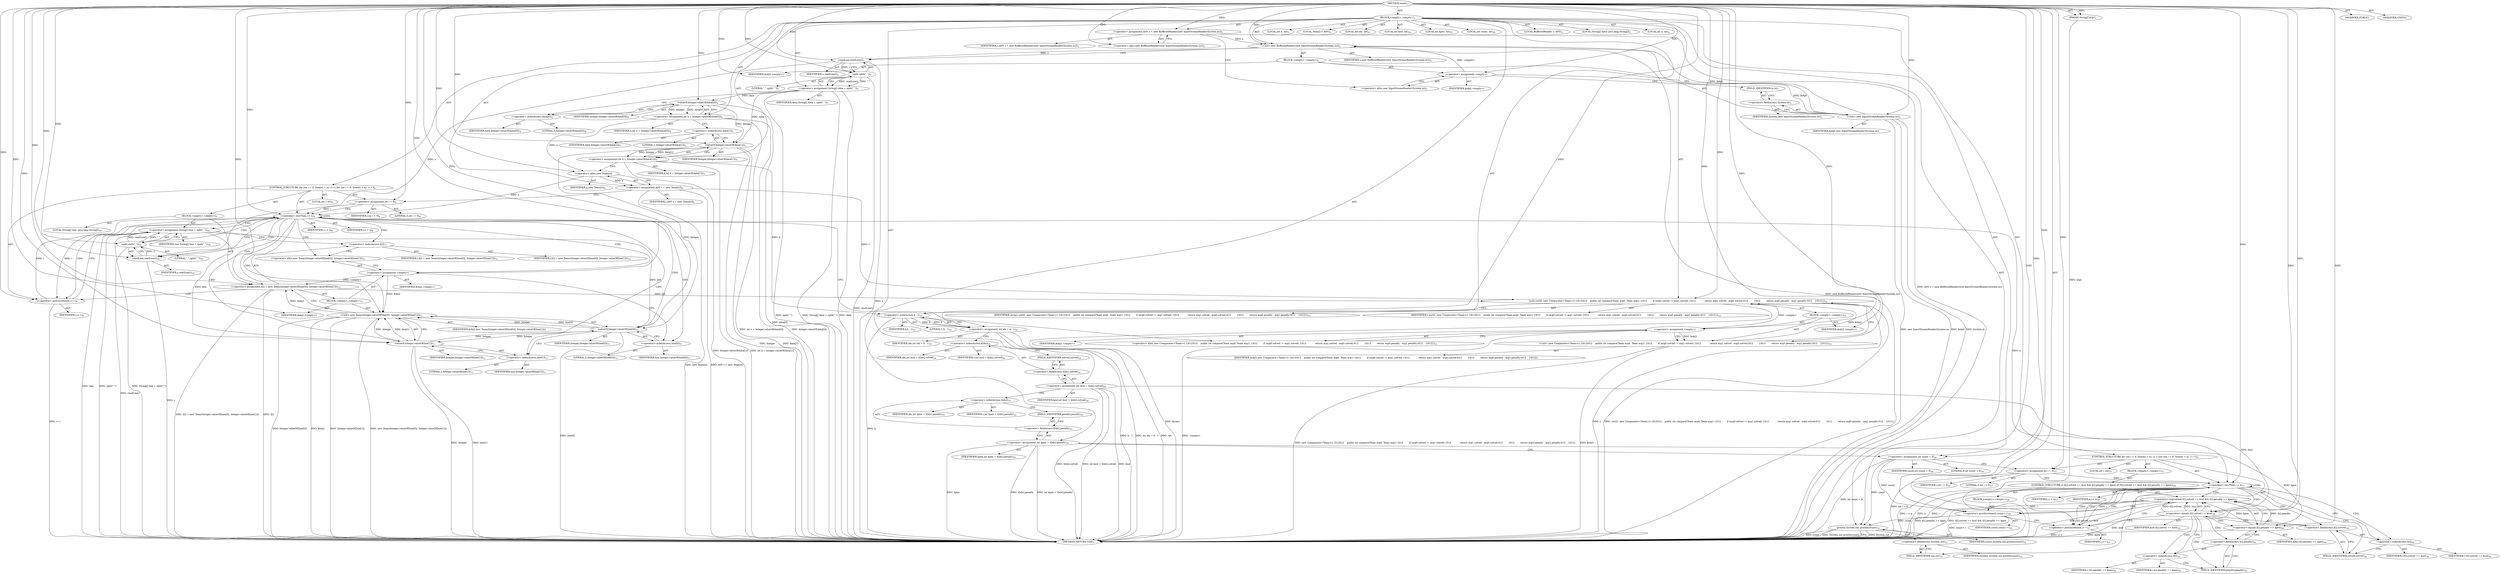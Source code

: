 digraph "main" {  
"19" [label = <(METHOD,main)<SUB>1</SUB>> ]
"20" [label = <(PARAM,String[] args)<SUB>1</SUB>> ]
"21" [label = <(BLOCK,&lt;empty&gt;,&lt;empty&gt;)<SUB>1</SUB>> ]
"4" [label = <(LOCAL,BufferedReader s: ANY)<SUB>2</SUB>> ]
"22" [label = <(&lt;operator&gt;.assignment,ANY s = new BufferedReader(new InputStreamReader(System.in)))<SUB>2</SUB>> ]
"23" [label = <(IDENTIFIER,s,ANY s = new BufferedReader(new InputStreamReader(System.in)))<SUB>2</SUB>> ]
"24" [label = <(&lt;operator&gt;.alloc,new BufferedReader(new InputStreamReader(System.in)))<SUB>2</SUB>> ]
"25" [label = <(&lt;init&gt;,new BufferedReader(new InputStreamReader(System.in)))<SUB>2</SUB>> ]
"3" [label = <(IDENTIFIER,s,new BufferedReader(new InputStreamReader(System.in)))<SUB>2</SUB>> ]
"26" [label = <(BLOCK,&lt;empty&gt;,&lt;empty&gt;)<SUB>2</SUB>> ]
"27" [label = <(&lt;operator&gt;.assignment,&lt;empty&gt;)> ]
"28" [label = <(IDENTIFIER,$obj0,&lt;empty&gt;)> ]
"29" [label = <(&lt;operator&gt;.alloc,new InputStreamReader(System.in))<SUB>2</SUB>> ]
"30" [label = <(&lt;init&gt;,new InputStreamReader(System.in))<SUB>2</SUB>> ]
"31" [label = <(IDENTIFIER,$obj0,new InputStreamReader(System.in))> ]
"32" [label = <(&lt;operator&gt;.fieldAccess,System.in)<SUB>2</SUB>> ]
"33" [label = <(IDENTIFIER,System,new InputStreamReader(System.in))<SUB>2</SUB>> ]
"34" [label = <(FIELD_IDENTIFIER,in,in)<SUB>2</SUB>> ]
"35" [label = <(IDENTIFIER,$obj0,&lt;empty&gt;)> ]
"36" [label = <(LOCAL,String[] data: java.lang.String[])<SUB>3</SUB>> ]
"37" [label = <(&lt;operator&gt;.assignment,String[] data = split(&quot; &quot;))<SUB>3</SUB>> ]
"38" [label = <(IDENTIFIER,data,String[] data = split(&quot; &quot;))<SUB>3</SUB>> ]
"39" [label = <(split,split(&quot; &quot;))<SUB>3</SUB>> ]
"40" [label = <(readLine,readLine())<SUB>3</SUB>> ]
"41" [label = <(IDENTIFIER,s,readLine())<SUB>3</SUB>> ]
"42" [label = <(LITERAL,&quot; &quot;,split(&quot; &quot;))<SUB>3</SUB>> ]
"43" [label = <(LOCAL,int n: int)<SUB>4</SUB>> ]
"44" [label = <(&lt;operator&gt;.assignment,int n = Integer.valueOf(data[0]))<SUB>4</SUB>> ]
"45" [label = <(IDENTIFIER,n,int n = Integer.valueOf(data[0]))<SUB>4</SUB>> ]
"46" [label = <(valueOf,Integer.valueOf(data[0]))<SUB>4</SUB>> ]
"47" [label = <(IDENTIFIER,Integer,Integer.valueOf(data[0]))<SUB>4</SUB>> ]
"48" [label = <(&lt;operator&gt;.indexAccess,data[0])<SUB>4</SUB>> ]
"49" [label = <(IDENTIFIER,data,Integer.valueOf(data[0]))<SUB>4</SUB>> ]
"50" [label = <(LITERAL,0,Integer.valueOf(data[0]))<SUB>4</SUB>> ]
"51" [label = <(LOCAL,int k: int)<SUB>5</SUB>> ]
"52" [label = <(&lt;operator&gt;.assignment,int k = Integer.valueOf(data[1]))<SUB>5</SUB>> ]
"53" [label = <(IDENTIFIER,k,int k = Integer.valueOf(data[1]))<SUB>5</SUB>> ]
"54" [label = <(valueOf,Integer.valueOf(data[1]))<SUB>5</SUB>> ]
"55" [label = <(IDENTIFIER,Integer,Integer.valueOf(data[1]))<SUB>5</SUB>> ]
"56" [label = <(&lt;operator&gt;.indexAccess,data[1])<SUB>5</SUB>> ]
"57" [label = <(IDENTIFIER,data,Integer.valueOf(data[1]))<SUB>5</SUB>> ]
"58" [label = <(LITERAL,1,Integer.valueOf(data[1]))<SUB>5</SUB>> ]
"59" [label = <(LOCAL,Team[] t: ANY)<SUB>8</SUB>> ]
"60" [label = <(&lt;operator&gt;.assignment,ANY t = new Team[n])<SUB>8</SUB>> ]
"61" [label = <(IDENTIFIER,t,ANY t = new Team[n])<SUB>8</SUB>> ]
"62" [label = <(&lt;operator&gt;.alloc,new Team[n])> ]
"63" [label = <(IDENTIFIER,n,new Team[n])<SUB>8</SUB>> ]
"64" [label = <(CONTROL_STRUCTURE,for (int i = 0; Some(i &lt; n); i++),for (int i = 0; Some(i &lt; n); i++))<SUB>9</SUB>> ]
"65" [label = <(LOCAL,int i: int)<SUB>9</SUB>> ]
"66" [label = <(&lt;operator&gt;.assignment,int i = 0)<SUB>9</SUB>> ]
"67" [label = <(IDENTIFIER,i,int i = 0)<SUB>9</SUB>> ]
"68" [label = <(LITERAL,0,int i = 0)<SUB>9</SUB>> ]
"69" [label = <(&lt;operator&gt;.lessThan,i &lt; n)<SUB>9</SUB>> ]
"70" [label = <(IDENTIFIER,i,i &lt; n)<SUB>9</SUB>> ]
"71" [label = <(IDENTIFIER,n,i &lt; n)<SUB>9</SUB>> ]
"72" [label = <(&lt;operator&gt;.postIncrement,i++)<SUB>9</SUB>> ]
"73" [label = <(IDENTIFIER,i,i++)<SUB>9</SUB>> ]
"74" [label = <(BLOCK,&lt;empty&gt;,&lt;empty&gt;)<SUB>9</SUB>> ]
"75" [label = <(LOCAL,String[] line: java.lang.String[])<SUB>10</SUB>> ]
"76" [label = <(&lt;operator&gt;.assignment,String[] line = split(&quot; &quot;))<SUB>10</SUB>> ]
"77" [label = <(IDENTIFIER,line,String[] line = split(&quot; &quot;))<SUB>10</SUB>> ]
"78" [label = <(split,split(&quot; &quot;))<SUB>10</SUB>> ]
"79" [label = <(readLine,readLine())<SUB>10</SUB>> ]
"80" [label = <(IDENTIFIER,s,readLine())<SUB>10</SUB>> ]
"81" [label = <(LITERAL,&quot; &quot;,split(&quot; &quot;))<SUB>10</SUB>> ]
"82" [label = <(&lt;operator&gt;.assignment,t[i] = new Team(Integer.valueOf(line[0]), Integer.valueOf(line[1])))<SUB>11</SUB>> ]
"83" [label = <(&lt;operator&gt;.indexAccess,t[i])<SUB>11</SUB>> ]
"84" [label = <(IDENTIFIER,t,t[i] = new Team(Integer.valueOf(line[0]), Integer.valueOf(line[1])))<SUB>11</SUB>> ]
"85" [label = <(IDENTIFIER,i,t[i] = new Team(Integer.valueOf(line[0]), Integer.valueOf(line[1])))<SUB>11</SUB>> ]
"86" [label = <(BLOCK,&lt;empty&gt;,&lt;empty&gt;)<SUB>11</SUB>> ]
"87" [label = <(&lt;operator&gt;.assignment,&lt;empty&gt;)> ]
"88" [label = <(IDENTIFIER,$obj2,&lt;empty&gt;)> ]
"89" [label = <(&lt;operator&gt;.alloc,new Team(Integer.valueOf(line[0]), Integer.valueOf(line[1])))<SUB>11</SUB>> ]
"90" [label = <(&lt;init&gt;,new Team(Integer.valueOf(line[0]), Integer.valueOf(line[1])))<SUB>11</SUB>> ]
"91" [label = <(IDENTIFIER,$obj2,new Team(Integer.valueOf(line[0]), Integer.valueOf(line[1])))> ]
"92" [label = <(valueOf,Integer.valueOf(line[0]))<SUB>11</SUB>> ]
"93" [label = <(IDENTIFIER,Integer,Integer.valueOf(line[0]))<SUB>11</SUB>> ]
"94" [label = <(&lt;operator&gt;.indexAccess,line[0])<SUB>11</SUB>> ]
"95" [label = <(IDENTIFIER,line,Integer.valueOf(line[0]))<SUB>11</SUB>> ]
"96" [label = <(LITERAL,0,Integer.valueOf(line[0]))<SUB>11</SUB>> ]
"97" [label = <(valueOf,Integer.valueOf(line[1]))<SUB>11</SUB>> ]
"98" [label = <(IDENTIFIER,Integer,Integer.valueOf(line[1]))<SUB>11</SUB>> ]
"99" [label = <(&lt;operator&gt;.indexAccess,line[1])<SUB>11</SUB>> ]
"100" [label = <(IDENTIFIER,line,Integer.valueOf(line[1]))<SUB>11</SUB>> ]
"101" [label = <(LITERAL,1,Integer.valueOf(line[1]))<SUB>11</SUB>> ]
"102" [label = <(IDENTIFIER,$obj2,&lt;empty&gt;)> ]
"103" [label = <(sort,sort(t, new Comparator&lt;Team&gt;() {\012\012    public int compare(Team arg0, Team arg1) {\012        if (arg0.solved != arg1.solved) {\012            return arg1.solved - arg0.solved;\012        }\012        return arg0.penalty - arg1.penalty;\012    }\012}))<SUB>13</SUB>> ]
"104" [label = <(IDENTIFIER,Arrays,sort(t, new Comparator&lt;Team&gt;() {\012\012    public int compare(Team arg0, Team arg1) {\012        if (arg0.solved != arg1.solved) {\012            return arg1.solved - arg0.solved;\012        }\012        return arg0.penalty - arg1.penalty;\012    }\012}))<SUB>13</SUB>> ]
"105" [label = <(IDENTIFIER,t,sort(t, new Comparator&lt;Team&gt;() {\012\012    public int compare(Team arg0, Team arg1) {\012        if (arg0.solved != arg1.solved) {\012            return arg1.solved - arg0.solved;\012        }\012        return arg0.penalty - arg1.penalty;\012    }\012}))<SUB>13</SUB>> ]
"106" [label = <(BLOCK,&lt;empty&gt;,&lt;empty&gt;)<SUB>13</SUB>> ]
"107" [label = <(&lt;operator&gt;.assignment,&lt;empty&gt;)> ]
"108" [label = <(IDENTIFIER,$obj3,&lt;empty&gt;)> ]
"109" [label = <(&lt;operator&gt;.alloc,new Comparator&lt;Team&gt;() {\012\012    public int compare(Team arg0, Team arg1) {\012        if (arg0.solved != arg1.solved) {\012            return arg1.solved - arg0.solved;\012        }\012        return arg0.penalty - arg1.penalty;\012    }\012})<SUB>13</SUB>> ]
"110" [label = <(&lt;init&gt;,new Comparator&lt;Team&gt;() {\012\012    public int compare(Team arg0, Team arg1) {\012        if (arg0.solved != arg1.solved) {\012            return arg1.solved - arg0.solved;\012        }\012        return arg0.penalty - arg1.penalty;\012    }\012})<SUB>13</SUB>> ]
"111" [label = <(IDENTIFIER,$obj3,new Comparator&lt;Team&gt;() {\012\012    public int compare(Team arg0, Team arg1) {\012        if (arg0.solved != arg1.solved) {\012            return arg1.solved - arg0.solved;\012        }\012        return arg0.penalty - arg1.penalty;\012    }\012})> ]
"112" [label = <(IDENTIFIER,$obj3,&lt;empty&gt;)> ]
"113" [label = <(LOCAL,int idx: int)<SUB>23</SUB>> ]
"114" [label = <(&lt;operator&gt;.assignment,int idx = k - 1)<SUB>23</SUB>> ]
"115" [label = <(IDENTIFIER,idx,int idx = k - 1)<SUB>23</SUB>> ]
"116" [label = <(&lt;operator&gt;.subtraction,k - 1)<SUB>23</SUB>> ]
"117" [label = <(IDENTIFIER,k,k - 1)<SUB>23</SUB>> ]
"118" [label = <(LITERAL,1,k - 1)<SUB>23</SUB>> ]
"119" [label = <(LOCAL,int ksol: int)<SUB>24</SUB>> ]
"120" [label = <(&lt;operator&gt;.assignment,int ksol = t[idx].solved)<SUB>24</SUB>> ]
"121" [label = <(IDENTIFIER,ksol,int ksol = t[idx].solved)<SUB>24</SUB>> ]
"122" [label = <(&lt;operator&gt;.fieldAccess,t[idx].solved)<SUB>24</SUB>> ]
"123" [label = <(&lt;operator&gt;.indexAccess,t[idx])<SUB>24</SUB>> ]
"124" [label = <(IDENTIFIER,t,int ksol = t[idx].solved)<SUB>24</SUB>> ]
"125" [label = <(IDENTIFIER,idx,int ksol = t[idx].solved)<SUB>24</SUB>> ]
"126" [label = <(FIELD_IDENTIFIER,solved,solved)<SUB>24</SUB>> ]
"127" [label = <(LOCAL,int kpen: int)<SUB>25</SUB>> ]
"128" [label = <(&lt;operator&gt;.assignment,int kpen = t[idx].penalty)<SUB>25</SUB>> ]
"129" [label = <(IDENTIFIER,kpen,int kpen = t[idx].penalty)<SUB>25</SUB>> ]
"130" [label = <(&lt;operator&gt;.fieldAccess,t[idx].penalty)<SUB>25</SUB>> ]
"131" [label = <(&lt;operator&gt;.indexAccess,t[idx])<SUB>25</SUB>> ]
"132" [label = <(IDENTIFIER,t,int kpen = t[idx].penalty)<SUB>25</SUB>> ]
"133" [label = <(IDENTIFIER,idx,int kpen = t[idx].penalty)<SUB>25</SUB>> ]
"134" [label = <(FIELD_IDENTIFIER,penalty,penalty)<SUB>25</SUB>> ]
"135" [label = <(LOCAL,int count: int)<SUB>26</SUB>> ]
"136" [label = <(&lt;operator&gt;.assignment,int count = 0)<SUB>26</SUB>> ]
"137" [label = <(IDENTIFIER,count,int count = 0)<SUB>26</SUB>> ]
"138" [label = <(LITERAL,0,int count = 0)<SUB>26</SUB>> ]
"139" [label = <(CONTROL_STRUCTURE,for (int i = 0; Some(i &lt; n); i++),for (int i = 0; Some(i &lt; n); i++))<SUB>27</SUB>> ]
"140" [label = <(LOCAL,int i: int)<SUB>27</SUB>> ]
"141" [label = <(&lt;operator&gt;.assignment,int i = 0)<SUB>27</SUB>> ]
"142" [label = <(IDENTIFIER,i,int i = 0)<SUB>27</SUB>> ]
"143" [label = <(LITERAL,0,int i = 0)<SUB>27</SUB>> ]
"144" [label = <(&lt;operator&gt;.lessThan,i &lt; n)<SUB>27</SUB>> ]
"145" [label = <(IDENTIFIER,i,i &lt; n)<SUB>27</SUB>> ]
"146" [label = <(IDENTIFIER,n,i &lt; n)<SUB>27</SUB>> ]
"147" [label = <(&lt;operator&gt;.postIncrement,i++)<SUB>27</SUB>> ]
"148" [label = <(IDENTIFIER,i,i++)<SUB>27</SUB>> ]
"149" [label = <(BLOCK,&lt;empty&gt;,&lt;empty&gt;)<SUB>27</SUB>> ]
"150" [label = <(CONTROL_STRUCTURE,if (t[i].solved == ksol &amp;&amp; t[i].penalty == kpen),if (t[i].solved == ksol &amp;&amp; t[i].penalty == kpen))<SUB>28</SUB>> ]
"151" [label = <(&lt;operator&gt;.logicalAnd,t[i].solved == ksol &amp;&amp; t[i].penalty == kpen)<SUB>28</SUB>> ]
"152" [label = <(&lt;operator&gt;.equals,t[i].solved == ksol)<SUB>28</SUB>> ]
"153" [label = <(&lt;operator&gt;.fieldAccess,t[i].solved)<SUB>28</SUB>> ]
"154" [label = <(&lt;operator&gt;.indexAccess,t[i])<SUB>28</SUB>> ]
"155" [label = <(IDENTIFIER,t,t[i].solved == ksol)<SUB>28</SUB>> ]
"156" [label = <(IDENTIFIER,i,t[i].solved == ksol)<SUB>28</SUB>> ]
"157" [label = <(FIELD_IDENTIFIER,solved,solved)<SUB>28</SUB>> ]
"158" [label = <(IDENTIFIER,ksol,t[i].solved == ksol)<SUB>28</SUB>> ]
"159" [label = <(&lt;operator&gt;.equals,t[i].penalty == kpen)<SUB>28</SUB>> ]
"160" [label = <(&lt;operator&gt;.fieldAccess,t[i].penalty)<SUB>28</SUB>> ]
"161" [label = <(&lt;operator&gt;.indexAccess,t[i])<SUB>28</SUB>> ]
"162" [label = <(IDENTIFIER,t,t[i].penalty == kpen)<SUB>28</SUB>> ]
"163" [label = <(IDENTIFIER,i,t[i].penalty == kpen)<SUB>28</SUB>> ]
"164" [label = <(FIELD_IDENTIFIER,penalty,penalty)<SUB>28</SUB>> ]
"165" [label = <(IDENTIFIER,kpen,t[i].penalty == kpen)<SUB>28</SUB>> ]
"166" [label = <(BLOCK,&lt;empty&gt;,&lt;empty&gt;)<SUB>28</SUB>> ]
"167" [label = <(&lt;operator&gt;.postIncrement,count++)<SUB>29</SUB>> ]
"168" [label = <(IDENTIFIER,count,count++)<SUB>29</SUB>> ]
"169" [label = <(println,System.out.println(count))<SUB>32</SUB>> ]
"170" [label = <(&lt;operator&gt;.fieldAccess,System.out)<SUB>32</SUB>> ]
"171" [label = <(IDENTIFIER,System,System.out.println(count))<SUB>32</SUB>> ]
"172" [label = <(FIELD_IDENTIFIER,out,out)<SUB>32</SUB>> ]
"173" [label = <(IDENTIFIER,count,System.out.println(count))<SUB>32</SUB>> ]
"174" [label = <(MODIFIER,PUBLIC)> ]
"175" [label = <(MODIFIER,STATIC)> ]
"176" [label = <(METHOD_RETURN,void)<SUB>1</SUB>> ]
  "19" -> "20"  [ label = "AST: "] 
  "19" -> "21"  [ label = "AST: "] 
  "19" -> "174"  [ label = "AST: "] 
  "19" -> "175"  [ label = "AST: "] 
  "19" -> "176"  [ label = "AST: "] 
  "21" -> "4"  [ label = "AST: "] 
  "21" -> "22"  [ label = "AST: "] 
  "21" -> "25"  [ label = "AST: "] 
  "21" -> "36"  [ label = "AST: "] 
  "21" -> "37"  [ label = "AST: "] 
  "21" -> "43"  [ label = "AST: "] 
  "21" -> "44"  [ label = "AST: "] 
  "21" -> "51"  [ label = "AST: "] 
  "21" -> "52"  [ label = "AST: "] 
  "21" -> "59"  [ label = "AST: "] 
  "21" -> "60"  [ label = "AST: "] 
  "21" -> "64"  [ label = "AST: "] 
  "21" -> "103"  [ label = "AST: "] 
  "21" -> "113"  [ label = "AST: "] 
  "21" -> "114"  [ label = "AST: "] 
  "21" -> "119"  [ label = "AST: "] 
  "21" -> "120"  [ label = "AST: "] 
  "21" -> "127"  [ label = "AST: "] 
  "21" -> "128"  [ label = "AST: "] 
  "21" -> "135"  [ label = "AST: "] 
  "21" -> "136"  [ label = "AST: "] 
  "21" -> "139"  [ label = "AST: "] 
  "21" -> "169"  [ label = "AST: "] 
  "22" -> "23"  [ label = "AST: "] 
  "22" -> "24"  [ label = "AST: "] 
  "25" -> "3"  [ label = "AST: "] 
  "25" -> "26"  [ label = "AST: "] 
  "26" -> "27"  [ label = "AST: "] 
  "26" -> "30"  [ label = "AST: "] 
  "26" -> "35"  [ label = "AST: "] 
  "27" -> "28"  [ label = "AST: "] 
  "27" -> "29"  [ label = "AST: "] 
  "30" -> "31"  [ label = "AST: "] 
  "30" -> "32"  [ label = "AST: "] 
  "32" -> "33"  [ label = "AST: "] 
  "32" -> "34"  [ label = "AST: "] 
  "37" -> "38"  [ label = "AST: "] 
  "37" -> "39"  [ label = "AST: "] 
  "39" -> "40"  [ label = "AST: "] 
  "39" -> "42"  [ label = "AST: "] 
  "40" -> "41"  [ label = "AST: "] 
  "44" -> "45"  [ label = "AST: "] 
  "44" -> "46"  [ label = "AST: "] 
  "46" -> "47"  [ label = "AST: "] 
  "46" -> "48"  [ label = "AST: "] 
  "48" -> "49"  [ label = "AST: "] 
  "48" -> "50"  [ label = "AST: "] 
  "52" -> "53"  [ label = "AST: "] 
  "52" -> "54"  [ label = "AST: "] 
  "54" -> "55"  [ label = "AST: "] 
  "54" -> "56"  [ label = "AST: "] 
  "56" -> "57"  [ label = "AST: "] 
  "56" -> "58"  [ label = "AST: "] 
  "60" -> "61"  [ label = "AST: "] 
  "60" -> "62"  [ label = "AST: "] 
  "62" -> "63"  [ label = "AST: "] 
  "64" -> "65"  [ label = "AST: "] 
  "64" -> "66"  [ label = "AST: "] 
  "64" -> "69"  [ label = "AST: "] 
  "64" -> "72"  [ label = "AST: "] 
  "64" -> "74"  [ label = "AST: "] 
  "66" -> "67"  [ label = "AST: "] 
  "66" -> "68"  [ label = "AST: "] 
  "69" -> "70"  [ label = "AST: "] 
  "69" -> "71"  [ label = "AST: "] 
  "72" -> "73"  [ label = "AST: "] 
  "74" -> "75"  [ label = "AST: "] 
  "74" -> "76"  [ label = "AST: "] 
  "74" -> "82"  [ label = "AST: "] 
  "76" -> "77"  [ label = "AST: "] 
  "76" -> "78"  [ label = "AST: "] 
  "78" -> "79"  [ label = "AST: "] 
  "78" -> "81"  [ label = "AST: "] 
  "79" -> "80"  [ label = "AST: "] 
  "82" -> "83"  [ label = "AST: "] 
  "82" -> "86"  [ label = "AST: "] 
  "83" -> "84"  [ label = "AST: "] 
  "83" -> "85"  [ label = "AST: "] 
  "86" -> "87"  [ label = "AST: "] 
  "86" -> "90"  [ label = "AST: "] 
  "86" -> "102"  [ label = "AST: "] 
  "87" -> "88"  [ label = "AST: "] 
  "87" -> "89"  [ label = "AST: "] 
  "90" -> "91"  [ label = "AST: "] 
  "90" -> "92"  [ label = "AST: "] 
  "90" -> "97"  [ label = "AST: "] 
  "92" -> "93"  [ label = "AST: "] 
  "92" -> "94"  [ label = "AST: "] 
  "94" -> "95"  [ label = "AST: "] 
  "94" -> "96"  [ label = "AST: "] 
  "97" -> "98"  [ label = "AST: "] 
  "97" -> "99"  [ label = "AST: "] 
  "99" -> "100"  [ label = "AST: "] 
  "99" -> "101"  [ label = "AST: "] 
  "103" -> "104"  [ label = "AST: "] 
  "103" -> "105"  [ label = "AST: "] 
  "103" -> "106"  [ label = "AST: "] 
  "106" -> "107"  [ label = "AST: "] 
  "106" -> "110"  [ label = "AST: "] 
  "106" -> "112"  [ label = "AST: "] 
  "107" -> "108"  [ label = "AST: "] 
  "107" -> "109"  [ label = "AST: "] 
  "110" -> "111"  [ label = "AST: "] 
  "114" -> "115"  [ label = "AST: "] 
  "114" -> "116"  [ label = "AST: "] 
  "116" -> "117"  [ label = "AST: "] 
  "116" -> "118"  [ label = "AST: "] 
  "120" -> "121"  [ label = "AST: "] 
  "120" -> "122"  [ label = "AST: "] 
  "122" -> "123"  [ label = "AST: "] 
  "122" -> "126"  [ label = "AST: "] 
  "123" -> "124"  [ label = "AST: "] 
  "123" -> "125"  [ label = "AST: "] 
  "128" -> "129"  [ label = "AST: "] 
  "128" -> "130"  [ label = "AST: "] 
  "130" -> "131"  [ label = "AST: "] 
  "130" -> "134"  [ label = "AST: "] 
  "131" -> "132"  [ label = "AST: "] 
  "131" -> "133"  [ label = "AST: "] 
  "136" -> "137"  [ label = "AST: "] 
  "136" -> "138"  [ label = "AST: "] 
  "139" -> "140"  [ label = "AST: "] 
  "139" -> "141"  [ label = "AST: "] 
  "139" -> "144"  [ label = "AST: "] 
  "139" -> "147"  [ label = "AST: "] 
  "139" -> "149"  [ label = "AST: "] 
  "141" -> "142"  [ label = "AST: "] 
  "141" -> "143"  [ label = "AST: "] 
  "144" -> "145"  [ label = "AST: "] 
  "144" -> "146"  [ label = "AST: "] 
  "147" -> "148"  [ label = "AST: "] 
  "149" -> "150"  [ label = "AST: "] 
  "150" -> "151"  [ label = "AST: "] 
  "150" -> "166"  [ label = "AST: "] 
  "151" -> "152"  [ label = "AST: "] 
  "151" -> "159"  [ label = "AST: "] 
  "152" -> "153"  [ label = "AST: "] 
  "152" -> "158"  [ label = "AST: "] 
  "153" -> "154"  [ label = "AST: "] 
  "153" -> "157"  [ label = "AST: "] 
  "154" -> "155"  [ label = "AST: "] 
  "154" -> "156"  [ label = "AST: "] 
  "159" -> "160"  [ label = "AST: "] 
  "159" -> "165"  [ label = "AST: "] 
  "160" -> "161"  [ label = "AST: "] 
  "160" -> "164"  [ label = "AST: "] 
  "161" -> "162"  [ label = "AST: "] 
  "161" -> "163"  [ label = "AST: "] 
  "166" -> "167"  [ label = "AST: "] 
  "167" -> "168"  [ label = "AST: "] 
  "169" -> "170"  [ label = "AST: "] 
  "169" -> "173"  [ label = "AST: "] 
  "170" -> "171"  [ label = "AST: "] 
  "170" -> "172"  [ label = "AST: "] 
  "22" -> "29"  [ label = "CFG: "] 
  "25" -> "40"  [ label = "CFG: "] 
  "37" -> "48"  [ label = "CFG: "] 
  "44" -> "56"  [ label = "CFG: "] 
  "52" -> "62"  [ label = "CFG: "] 
  "60" -> "66"  [ label = "CFG: "] 
  "103" -> "116"  [ label = "CFG: "] 
  "114" -> "123"  [ label = "CFG: "] 
  "120" -> "131"  [ label = "CFG: "] 
  "128" -> "136"  [ label = "CFG: "] 
  "136" -> "141"  [ label = "CFG: "] 
  "169" -> "176"  [ label = "CFG: "] 
  "24" -> "22"  [ label = "CFG: "] 
  "39" -> "37"  [ label = "CFG: "] 
  "46" -> "44"  [ label = "CFG: "] 
  "54" -> "52"  [ label = "CFG: "] 
  "62" -> "60"  [ label = "CFG: "] 
  "66" -> "69"  [ label = "CFG: "] 
  "69" -> "79"  [ label = "CFG: "] 
  "69" -> "109"  [ label = "CFG: "] 
  "72" -> "69"  [ label = "CFG: "] 
  "116" -> "114"  [ label = "CFG: "] 
  "122" -> "120"  [ label = "CFG: "] 
  "130" -> "128"  [ label = "CFG: "] 
  "141" -> "144"  [ label = "CFG: "] 
  "144" -> "154"  [ label = "CFG: "] 
  "144" -> "172"  [ label = "CFG: "] 
  "147" -> "144"  [ label = "CFG: "] 
  "170" -> "169"  [ label = "CFG: "] 
  "27" -> "34"  [ label = "CFG: "] 
  "30" -> "25"  [ label = "CFG: "] 
  "40" -> "39"  [ label = "CFG: "] 
  "48" -> "46"  [ label = "CFG: "] 
  "56" -> "54"  [ label = "CFG: "] 
  "76" -> "83"  [ label = "CFG: "] 
  "82" -> "72"  [ label = "CFG: "] 
  "107" -> "110"  [ label = "CFG: "] 
  "110" -> "103"  [ label = "CFG: "] 
  "123" -> "126"  [ label = "CFG: "] 
  "126" -> "122"  [ label = "CFG: "] 
  "131" -> "134"  [ label = "CFG: "] 
  "134" -> "130"  [ label = "CFG: "] 
  "172" -> "170"  [ label = "CFG: "] 
  "29" -> "27"  [ label = "CFG: "] 
  "32" -> "30"  [ label = "CFG: "] 
  "78" -> "76"  [ label = "CFG: "] 
  "83" -> "89"  [ label = "CFG: "] 
  "109" -> "107"  [ label = "CFG: "] 
  "151" -> "167"  [ label = "CFG: "] 
  "151" -> "147"  [ label = "CFG: "] 
  "34" -> "32"  [ label = "CFG: "] 
  "79" -> "78"  [ label = "CFG: "] 
  "87" -> "94"  [ label = "CFG: "] 
  "90" -> "82"  [ label = "CFG: "] 
  "152" -> "151"  [ label = "CFG: "] 
  "152" -> "161"  [ label = "CFG: "] 
  "159" -> "151"  [ label = "CFG: "] 
  "167" -> "147"  [ label = "CFG: "] 
  "89" -> "87"  [ label = "CFG: "] 
  "92" -> "99"  [ label = "CFG: "] 
  "97" -> "90"  [ label = "CFG: "] 
  "153" -> "152"  [ label = "CFG: "] 
  "160" -> "159"  [ label = "CFG: "] 
  "94" -> "92"  [ label = "CFG: "] 
  "99" -> "97"  [ label = "CFG: "] 
  "154" -> "157"  [ label = "CFG: "] 
  "157" -> "153"  [ label = "CFG: "] 
  "161" -> "164"  [ label = "CFG: "] 
  "164" -> "160"  [ label = "CFG: "] 
  "19" -> "24"  [ label = "CFG: "] 
  "20" -> "176"  [ label = "DDG: args"] 
  "22" -> "176"  [ label = "DDG: ANY s = new BufferedReader(new InputStreamReader(System.in))"] 
  "30" -> "176"  [ label = "DDG: $obj0"] 
  "30" -> "176"  [ label = "DDG: System.in"] 
  "30" -> "176"  [ label = "DDG: new InputStreamReader(System.in)"] 
  "25" -> "176"  [ label = "DDG: new BufferedReader(new InputStreamReader(System.in))"] 
  "37" -> "176"  [ label = "DDG: data"] 
  "40" -> "176"  [ label = "DDG: s"] 
  "39" -> "176"  [ label = "DDG: readLine()"] 
  "37" -> "176"  [ label = "DDG: split(&quot; &quot;)"] 
  "37" -> "176"  [ label = "DDG: String[] data = split(&quot; &quot;)"] 
  "46" -> "176"  [ label = "DDG: data[0]"] 
  "44" -> "176"  [ label = "DDG: Integer.valueOf(data[0])"] 
  "44" -> "176"  [ label = "DDG: int n = Integer.valueOf(data[0])"] 
  "54" -> "176"  [ label = "DDG: Integer"] 
  "54" -> "176"  [ label = "DDG: data[1]"] 
  "52" -> "176"  [ label = "DDG: Integer.valueOf(data[1])"] 
  "52" -> "176"  [ label = "DDG: int k = Integer.valueOf(data[1])"] 
  "60" -> "176"  [ label = "DDG: new Team[n]"] 
  "60" -> "176"  [ label = "DDG: ANY t = new Team[n]"] 
  "103" -> "176"  [ label = "DDG: t"] 
  "107" -> "176"  [ label = "DDG: &lt;empty&gt;"] 
  "110" -> "176"  [ label = "DDG: $obj3"] 
  "110" -> "176"  [ label = "DDG: new Comparator&lt;Team&gt;() {\012\012    public int compare(Team arg0, Team arg1) {\012        if (arg0.solved != arg1.solved) {\012            return arg1.solved - arg0.solved;\012        }\012        return arg0.penalty - arg1.penalty;\012    }\012}"] 
  "103" -> "176"  [ label = "DDG: sort(t, new Comparator&lt;Team&gt;() {\012\012    public int compare(Team arg0, Team arg1) {\012        if (arg0.solved != arg1.solved) {\012            return arg1.solved - arg0.solved;\012        }\012        return arg0.penalty - arg1.penalty;\012    }\012})"] 
  "114" -> "176"  [ label = "DDG: idx"] 
  "116" -> "176"  [ label = "DDG: k"] 
  "114" -> "176"  [ label = "DDG: k - 1"] 
  "114" -> "176"  [ label = "DDG: int idx = k - 1"] 
  "120" -> "176"  [ label = "DDG: ksol"] 
  "120" -> "176"  [ label = "DDG: t[idx].solved"] 
  "120" -> "176"  [ label = "DDG: int ksol = t[idx].solved"] 
  "128" -> "176"  [ label = "DDG: kpen"] 
  "128" -> "176"  [ label = "DDG: t[idx].penalty"] 
  "128" -> "176"  [ label = "DDG: int kpen = t[idx].penalty"] 
  "136" -> "176"  [ label = "DDG: int count = 0"] 
  "141" -> "176"  [ label = "DDG: int i = 0"] 
  "144" -> "176"  [ label = "DDG: i"] 
  "144" -> "176"  [ label = "DDG: n"] 
  "144" -> "176"  [ label = "DDG: i &lt; n"] 
  "169" -> "176"  [ label = "DDG: System.out"] 
  "169" -> "176"  [ label = "DDG: count"] 
  "169" -> "176"  [ label = "DDG: System.out.println(count)"] 
  "152" -> "176"  [ label = "DDG: ksol"] 
  "151" -> "176"  [ label = "DDG: t[i].solved == ksol"] 
  "159" -> "176"  [ label = "DDG: kpen"] 
  "151" -> "176"  [ label = "DDG: t[i].penalty == kpen"] 
  "151" -> "176"  [ label = "DDG: t[i].solved == ksol &amp;&amp; t[i].penalty == kpen"] 
  "167" -> "176"  [ label = "DDG: count++"] 
  "147" -> "176"  [ label = "DDG: i++"] 
  "76" -> "176"  [ label = "DDG: line"] 
  "79" -> "176"  [ label = "DDG: s"] 
  "78" -> "176"  [ label = "DDG: readLine()"] 
  "76" -> "176"  [ label = "DDG: split(&quot; &quot;)"] 
  "76" -> "176"  [ label = "DDG: String[] line = split(&quot; &quot;)"] 
  "82" -> "176"  [ label = "DDG: t[i]"] 
  "90" -> "176"  [ label = "DDG: $obj2"] 
  "92" -> "176"  [ label = "DDG: line[0]"] 
  "90" -> "176"  [ label = "DDG: Integer.valueOf(line[0])"] 
  "97" -> "176"  [ label = "DDG: Integer"] 
  "97" -> "176"  [ label = "DDG: line[1]"] 
  "90" -> "176"  [ label = "DDG: Integer.valueOf(line[1])"] 
  "90" -> "176"  [ label = "DDG: new Team(Integer.valueOf(line[0]), Integer.valueOf(line[1]))"] 
  "82" -> "176"  [ label = "DDG: t[i] = new Team(Integer.valueOf(line[0]), Integer.valueOf(line[1]))"] 
  "72" -> "176"  [ label = "DDG: i++"] 
  "103" -> "176"  [ label = "DDG: Arrays"] 
  "19" -> "20"  [ label = "DDG: "] 
  "19" -> "22"  [ label = "DDG: "] 
  "39" -> "37"  [ label = "DDG: readLine()"] 
  "39" -> "37"  [ label = "DDG: &quot; &quot;"] 
  "46" -> "44"  [ label = "DDG: Integer"] 
  "46" -> "44"  [ label = "DDG: data[0]"] 
  "54" -> "52"  [ label = "DDG: Integer"] 
  "54" -> "52"  [ label = "DDG: data[1]"] 
  "62" -> "60"  [ label = "DDG: n"] 
  "116" -> "114"  [ label = "DDG: k"] 
  "116" -> "114"  [ label = "DDG: 1"] 
  "19" -> "136"  [ label = "DDG: "] 
  "22" -> "25"  [ label = "DDG: s"] 
  "19" -> "25"  [ label = "DDG: "] 
  "27" -> "25"  [ label = "DDG: &lt;empty&gt;"] 
  "30" -> "25"  [ label = "DDG: $obj0"] 
  "19" -> "66"  [ label = "DDG: "] 
  "19" -> "103"  [ label = "DDG: "] 
  "60" -> "103"  [ label = "DDG: t"] 
  "82" -> "103"  [ label = "DDG: t[i]"] 
  "107" -> "103"  [ label = "DDG: &lt;empty&gt;"] 
  "110" -> "103"  [ label = "DDG: $obj3"] 
  "19" -> "141"  [ label = "DDG: "] 
  "136" -> "169"  [ label = "DDG: count"] 
  "167" -> "169"  [ label = "DDG: count"] 
  "19" -> "169"  [ label = "DDG: "] 
  "19" -> "27"  [ label = "DDG: "] 
  "19" -> "35"  [ label = "DDG: "] 
  "40" -> "39"  [ label = "DDG: s"] 
  "19" -> "39"  [ label = "DDG: "] 
  "19" -> "46"  [ label = "DDG: "] 
  "37" -> "46"  [ label = "DDG: data"] 
  "46" -> "54"  [ label = "DDG: Integer"] 
  "19" -> "54"  [ label = "DDG: "] 
  "37" -> "54"  [ label = "DDG: data"] 
  "44" -> "62"  [ label = "DDG: n"] 
  "19" -> "62"  [ label = "DDG: "] 
  "66" -> "69"  [ label = "DDG: i"] 
  "72" -> "69"  [ label = "DDG: i"] 
  "19" -> "69"  [ label = "DDG: "] 
  "62" -> "69"  [ label = "DDG: n"] 
  "69" -> "72"  [ label = "DDG: i"] 
  "19" -> "72"  [ label = "DDG: "] 
  "78" -> "76"  [ label = "DDG: readLine()"] 
  "78" -> "76"  [ label = "DDG: &quot; &quot;"] 
  "87" -> "82"  [ label = "DDG: &lt;empty&gt;"] 
  "90" -> "82"  [ label = "DDG: $obj2"] 
  "19" -> "82"  [ label = "DDG: "] 
  "19" -> "107"  [ label = "DDG: "] 
  "19" -> "112"  [ label = "DDG: "] 
  "52" -> "116"  [ label = "DDG: k"] 
  "19" -> "116"  [ label = "DDG: "] 
  "141" -> "144"  [ label = "DDG: i"] 
  "147" -> "144"  [ label = "DDG: i"] 
  "19" -> "144"  [ label = "DDG: "] 
  "69" -> "144"  [ label = "DDG: n"] 
  "144" -> "147"  [ label = "DDG: i"] 
  "19" -> "147"  [ label = "DDG: "] 
  "27" -> "30"  [ label = "DDG: $obj0"] 
  "19" -> "30"  [ label = "DDG: "] 
  "25" -> "40"  [ label = "DDG: s"] 
  "19" -> "40"  [ label = "DDG: "] 
  "107" -> "110"  [ label = "DDG: $obj3"] 
  "19" -> "110"  [ label = "DDG: "] 
  "79" -> "78"  [ label = "DDG: s"] 
  "19" -> "78"  [ label = "DDG: "] 
  "19" -> "87"  [ label = "DDG: "] 
  "19" -> "102"  [ label = "DDG: "] 
  "152" -> "151"  [ label = "DDG: t[i].solved"] 
  "152" -> "151"  [ label = "DDG: ksol"] 
  "159" -> "151"  [ label = "DDG: t[i].penalty"] 
  "159" -> "151"  [ label = "DDG: kpen"] 
  "40" -> "79"  [ label = "DDG: s"] 
  "19" -> "79"  [ label = "DDG: "] 
  "87" -> "90"  [ label = "DDG: $obj2"] 
  "19" -> "90"  [ label = "DDG: "] 
  "92" -> "90"  [ label = "DDG: Integer"] 
  "92" -> "90"  [ label = "DDG: line[0]"] 
  "97" -> "90"  [ label = "DDG: Integer"] 
  "97" -> "90"  [ label = "DDG: line[1]"] 
  "120" -> "152"  [ label = "DDG: ksol"] 
  "19" -> "152"  [ label = "DDG: "] 
  "128" -> "159"  [ label = "DDG: kpen"] 
  "19" -> "159"  [ label = "DDG: "] 
  "136" -> "167"  [ label = "DDG: count"] 
  "19" -> "167"  [ label = "DDG: "] 
  "54" -> "92"  [ label = "DDG: Integer"] 
  "97" -> "92"  [ label = "DDG: Integer"] 
  "19" -> "92"  [ label = "DDG: "] 
  "76" -> "92"  [ label = "DDG: line"] 
  "92" -> "97"  [ label = "DDG: Integer"] 
  "19" -> "97"  [ label = "DDG: "] 
  "76" -> "97"  [ label = "DDG: line"] 
  "69" -> "94"  [ label = "CDG: "] 
  "69" -> "89"  [ label = "CDG: "] 
  "69" -> "99"  [ label = "CDG: "] 
  "69" -> "72"  [ label = "CDG: "] 
  "69" -> "69"  [ label = "CDG: "] 
  "69" -> "92"  [ label = "CDG: "] 
  "69" -> "76"  [ label = "CDG: "] 
  "69" -> "87"  [ label = "CDG: "] 
  "69" -> "97"  [ label = "CDG: "] 
  "69" -> "82"  [ label = "CDG: "] 
  "69" -> "90"  [ label = "CDG: "] 
  "69" -> "79"  [ label = "CDG: "] 
  "69" -> "83"  [ label = "CDG: "] 
  "69" -> "78"  [ label = "CDG: "] 
  "144" -> "154"  [ label = "CDG: "] 
  "144" -> "151"  [ label = "CDG: "] 
  "144" -> "153"  [ label = "CDG: "] 
  "144" -> "157"  [ label = "CDG: "] 
  "144" -> "144"  [ label = "CDG: "] 
  "144" -> "152"  [ label = "CDG: "] 
  "144" -> "147"  [ label = "CDG: "] 
  "151" -> "167"  [ label = "CDG: "] 
  "152" -> "160"  [ label = "CDG: "] 
  "152" -> "161"  [ label = "CDG: "] 
  "152" -> "159"  [ label = "CDG: "] 
  "152" -> "164"  [ label = "CDG: "] 
}
